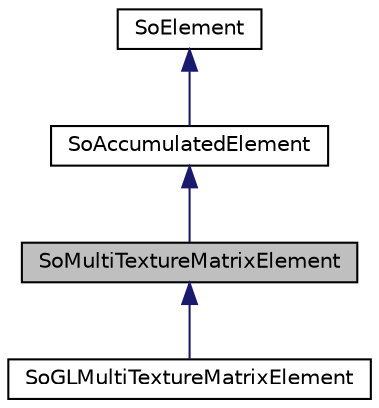 digraph "SoMultiTextureMatrixElement"
{
 // LATEX_PDF_SIZE
  edge [fontname="Helvetica",fontsize="10",labelfontname="Helvetica",labelfontsize="10"];
  node [fontname="Helvetica",fontsize="10",shape=record];
  Node1 [label="SoMultiTextureMatrixElement",height=0.2,width=0.4,color="black", fillcolor="grey75", style="filled", fontcolor="black",tooltip="The SoMultiTextureMatrixElement class is used to manage the texture matrix stack for texture units > ..."];
  Node2 -> Node1 [dir="back",color="midnightblue",fontsize="10",style="solid",fontname="Helvetica"];
  Node2 [label="SoAccumulatedElement",height=0.2,width=0.4,color="black", fillcolor="white", style="filled",URL="$classSoAccumulatedElement.html",tooltip="The SoAccumulatedElement class is an abstract class for storing accumulated state."];
  Node3 -> Node2 [dir="back",color="midnightblue",fontsize="10",style="solid",fontname="Helvetica"];
  Node3 [label="SoElement",height=0.2,width=0.4,color="black", fillcolor="white", style="filled",URL="$classSoElement.html",tooltip="SoElement is the abstract base class for all elements."];
  Node1 -> Node4 [dir="back",color="midnightblue",fontsize="10",style="solid",fontname="Helvetica"];
  Node4 [label="SoGLMultiTextureMatrixElement",height=0.2,width=0.4,color="black", fillcolor="white", style="filled",URL="$classSoGLMultiTextureMatrixElement.html",tooltip="The SoGLMultiTextureMatrixElement class is used to update the OpenGL texture matrix."];
}
